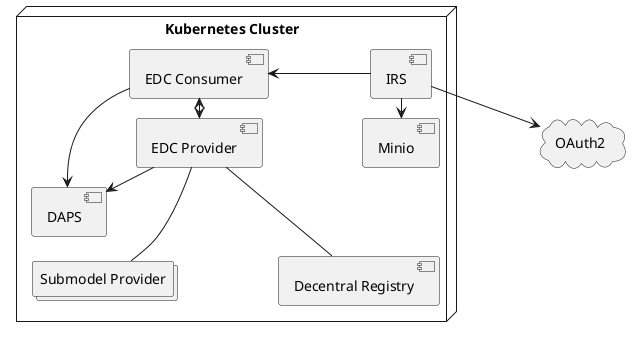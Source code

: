 @startuml
skinparam monochrome true
skinparam shadowing false
skinparam nodesep 100
skinparam ranksep 20
skinparam defaultFontName "Architects daughter"

cloud OAuth2

node "Kubernetes Cluster" as k8s {

    component IRS
    component Minio
    component "Decentral Registry" as dtr
    component "EDC Consumer" as consumer
    component "EDC Provider" as provider
    component "DAPS" as daps
    collections "Submodel Provider" as submodel


    IRS --> Minio
    IRS -> consumer
    consumer --> daps
    provider --> daps
    consumer <--> provider
    provider --- submodel
    provider --- dtr

}

IRS --> OAuth2

@enduml